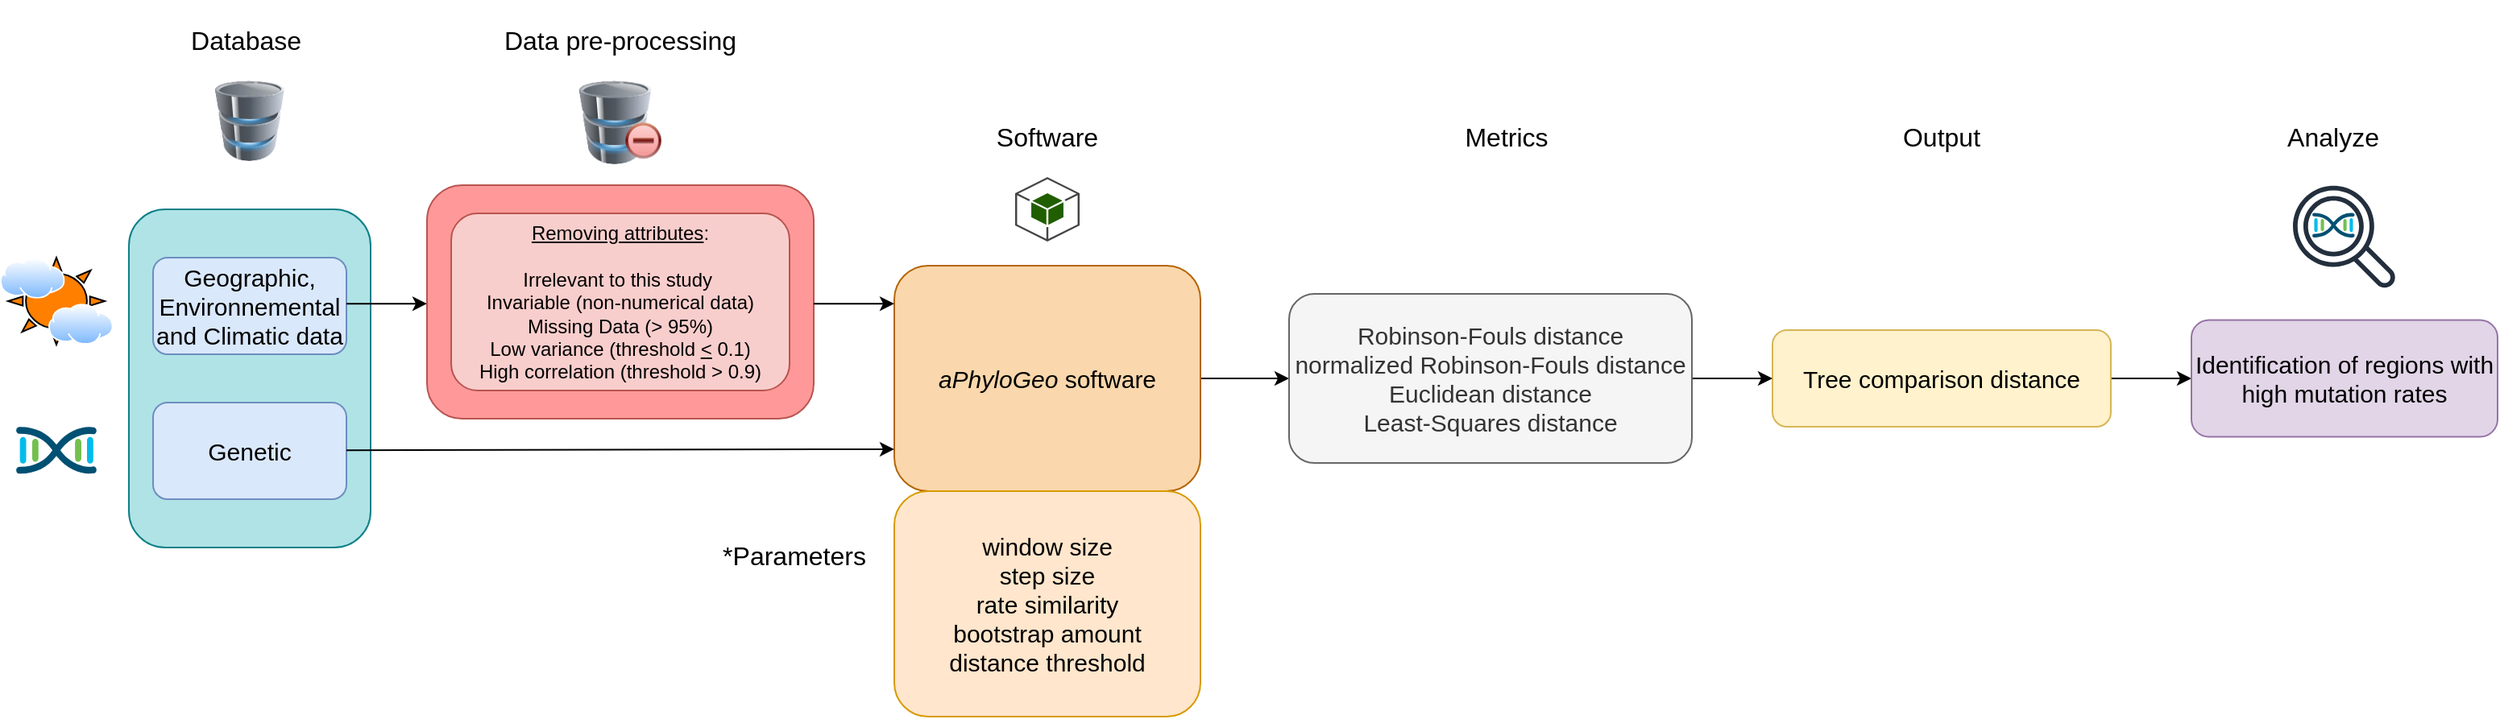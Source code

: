 <mxfile version="24.6.5" type="github">
  <diagram name="Page-1" id="-rFiT2QOCS_2W7RfbsIS">
    <mxGraphModel dx="1462" dy="330" grid="1" gridSize="10" guides="1" tooltips="1" connect="1" arrows="1" fold="1" page="1" pageScale="1" pageWidth="827" pageHeight="1169" math="0" shadow="0">
      <root>
        <mxCell id="0" />
        <mxCell id="1" parent="0" />
        <mxCell id="SzXXKODQA_d7fAglRIwC-2" value="" style="rounded=1;whiteSpace=wrap;html=1;fillColor=#FF9999;strokeColor=#b85450;arcSize=15;" vertex="1" parent="1">
          <mxGeometry x="255" y="195" width="240" height="145" as="geometry" />
        </mxCell>
        <mxCell id="SzXXKODQA_d7fAglRIwC-3" value="" style="rounded=1;whiteSpace=wrap;html=1;fillColor=#b0e3e6;strokeColor=#0e8088;" vertex="1" parent="1">
          <mxGeometry x="70" y="210" width="150" height="210" as="geometry" />
        </mxCell>
        <mxCell id="SzXXKODQA_d7fAglRIwC-4" value="&lt;font style=&quot;font-size: 15px;&quot;&gt;Geographic, Environnemental and Climatic data&lt;/font&gt;" style="rounded=1;whiteSpace=wrap;html=1;fillColor=#dae8fc;strokeColor=#6c8ebf;" vertex="1" parent="1">
          <mxGeometry x="85" y="240" width="120" height="60" as="geometry" />
        </mxCell>
        <mxCell id="SzXXKODQA_d7fAglRIwC-5" value="&lt;font style=&quot;font-size: 15px;&quot;&gt;Genetic&lt;/font&gt;" style="rounded=1;whiteSpace=wrap;html=1;fillColor=#dae8fc;strokeColor=#6c8ebf;" vertex="1" parent="1">
          <mxGeometry x="85" y="330" width="120" height="60" as="geometry" />
        </mxCell>
        <mxCell id="SzXXKODQA_d7fAglRIwC-6" value="&lt;div style=&quot;&quot;&gt;&lt;span style=&quot;background-color: initial;&quot;&gt;&lt;u&gt;Removing attributes&lt;/u&gt;:&lt;/span&gt;&lt;/div&gt;&lt;div style=&quot;&quot;&gt;&lt;span style=&quot;background-color: initial;&quot;&gt;&lt;br&gt;&lt;/span&gt;&lt;/div&gt;&lt;div&gt;&lt;span style=&quot;background-color: initial;&quot;&gt;Irrelevant to this study&amp;nbsp;&lt;/span&gt;&lt;br&gt;&lt;span style=&quot;background-color: initial;&quot;&gt;Invariable (non-numerical data)&lt;/span&gt;&lt;br&gt;&lt;span style=&quot;background-color: initial;&quot;&gt;Missing Data (&amp;gt; 95%)&lt;/span&gt;&lt;br&gt;&lt;span style=&quot;background-color: initial;&quot;&gt;Low variance (threshold&amp;nbsp;&lt;/span&gt;&lt;u style=&quot;background-color: initial;&quot;&gt;&amp;lt;&lt;/u&gt;&lt;span style=&quot;background-color: initial;&quot;&gt; 0.1)&lt;/span&gt;&lt;br&gt;&lt;/div&gt;&lt;div&gt;&lt;span style=&quot;background-color: initial;&quot;&gt;High correlation (threshold &amp;gt; 0.9)&lt;/span&gt;&lt;/div&gt;" style="rounded=1;whiteSpace=wrap;html=1;fillColor=#f8cecc;strokeColor=#b85450;align=center;" vertex="1" parent="1">
          <mxGeometry x="270" y="212.5" width="210" height="110" as="geometry" />
        </mxCell>
        <mxCell id="SzXXKODQA_d7fAglRIwC-53" value="" style="edgeStyle=orthogonalEdgeStyle;rounded=0;orthogonalLoop=1;jettySize=auto;html=1;" edge="1" parent="1" source="SzXXKODQA_d7fAglRIwC-7" target="SzXXKODQA_d7fAglRIwC-25">
          <mxGeometry relative="1" as="geometry" />
        </mxCell>
        <mxCell id="SzXXKODQA_d7fAglRIwC-7" value="&lt;font style=&quot;font-size: 15px;&quot;&gt;&lt;i&gt;aPhyloGeo&lt;/i&gt; software&lt;/font&gt;" style="rounded=1;whiteSpace=wrap;html=1;fillColor=#fad7ac;strokeColor=#b46504;" vertex="1" parent="1">
          <mxGeometry x="545" y="245" width="190" height="140" as="geometry" />
        </mxCell>
        <mxCell id="SzXXKODQA_d7fAglRIwC-8" value="" style="endArrow=classic;html=1;rounded=0;entryX=0;entryY=0.814;entryDx=0;entryDy=0;entryPerimeter=0;" edge="1" parent="1" target="SzXXKODQA_d7fAglRIwC-7">
          <mxGeometry width="50" height="50" relative="1" as="geometry">
            <mxPoint x="205" y="359.6" as="sourcePoint" />
            <mxPoint x="545" y="359" as="targetPoint" />
          </mxGeometry>
        </mxCell>
        <mxCell id="SzXXKODQA_d7fAglRIwC-9" value="&lt;div style=&quot;margin-top: 0px; margin-bottom: 0px; padding-left: 0px; padding-right: 0px; font-size: 15px;&quot;&gt;&lt;span style=&quot;background-color: initial; font-size: 15px;&quot;&gt;window size&lt;br&gt;&lt;/span&gt;&lt;span style=&quot;background-color: initial; font-size: 15px;&quot;&gt;step size&lt;br&gt;&lt;/span&gt;&lt;span style=&quot;background-color: initial; font-size: 15px;&quot;&gt;rate similarity&lt;/span&gt;&lt;br style=&quot;&quot;&gt;&lt;span style=&quot;background-color: initial; font-size: 15px;&quot;&gt;bootstrap amount&lt;/span&gt;&lt;br style=&quot;&quot;&gt;&lt;span style=&quot;background-color: initial; font-size: 15px;&quot;&gt;distance threshold&lt;/span&gt;&lt;br&gt;&lt;/div&gt;" style="rounded=1;whiteSpace=wrap;html=1;align=center;fillColor=#ffe6cc;strokeColor=#d79b00;" vertex="1" parent="1">
          <mxGeometry x="545" y="385" width="190" height="140" as="geometry" />
        </mxCell>
        <mxCell id="SzXXKODQA_d7fAglRIwC-44" value="" style="edgeStyle=orthogonalEdgeStyle;rounded=0;orthogonalLoop=1;jettySize=auto;html=1;" edge="1" parent="1" source="SzXXKODQA_d7fAglRIwC-12" target="SzXXKODQA_d7fAglRIwC-39">
          <mxGeometry relative="1" as="geometry" />
        </mxCell>
        <mxCell id="SzXXKODQA_d7fAglRIwC-12" value="&lt;font style=&quot;font-size: 15px;&quot;&gt;Tree comparison distance&lt;/font&gt;" style="rounded=1;whiteSpace=wrap;html=1;fillColor=#fff2cc;strokeColor=#d6b656;" vertex="1" parent="1">
          <mxGeometry x="1090" y="285" width="210" height="60" as="geometry" />
        </mxCell>
        <mxCell id="SzXXKODQA_d7fAglRIwC-13" value="Database&amp;nbsp;" style="text;html=1;align=center;verticalAlign=middle;whiteSpace=wrap;rounded=0;fontSize=16;" vertex="1" parent="1">
          <mxGeometry x="115" y="90" width="60" height="30" as="geometry" />
        </mxCell>
        <mxCell id="SzXXKODQA_d7fAglRIwC-14" value="Data pre-processing" style="text;html=1;align=center;verticalAlign=middle;whiteSpace=wrap;rounded=0;fontSize=16;" vertex="1" parent="1">
          <mxGeometry x="300" y="80" width="150" height="50" as="geometry" />
        </mxCell>
        <mxCell id="SzXXKODQA_d7fAglRIwC-15" value="Output" style="text;html=1;align=center;verticalAlign=middle;whiteSpace=wrap;rounded=0;fontSize=16;" vertex="1" parent="1">
          <mxGeometry x="1166.25" y="140" width="57.5" height="50" as="geometry" />
        </mxCell>
        <mxCell id="SzXXKODQA_d7fAglRIwC-16" value="*Parameters" style="text;html=1;align=center;verticalAlign=middle;whiteSpace=wrap;rounded=0;fontSize=16;rotation=0;" vertex="1" parent="1">
          <mxGeometry x="438" y="400" width="90" height="50" as="geometry" />
        </mxCell>
        <mxCell id="SzXXKODQA_d7fAglRIwC-17" value="" style="image;html=1;image=img/lib/clip_art/computers/Database_Minus_128x128.png" vertex="1" parent="1">
          <mxGeometry x="345.75" y="130" width="58.5" height="52" as="geometry" />
        </mxCell>
        <mxCell id="SzXXKODQA_d7fAglRIwC-18" value="" style="image;html=1;image=img/lib/clip_art/computers/Database_128x128.png" vertex="1" parent="1">
          <mxGeometry x="117.5" y="130" width="55" height="50" as="geometry" />
        </mxCell>
        <mxCell id="SzXXKODQA_d7fAglRIwC-19" value="" style="outlineConnect=0;dashed=0;verticalLabelPosition=bottom;verticalAlign=top;align=center;html=1;shape=mxgraph.aws3.android;fillColor=#205E00;gradientColor=none;" vertex="1" parent="1">
          <mxGeometry x="620" y="190" width="40" height="40" as="geometry" />
        </mxCell>
        <mxCell id="SzXXKODQA_d7fAglRIwC-20" value="" style="shape=image;html=1;verticalAlign=top;verticalLabelPosition=bottom;labelBackgroundColor=#ffffff;imageAspect=0;aspect=fixed;image=https://cdn1.iconfinder.com/data/icons/CrystalClear/128x128/apps/package_utilities.png" vertex="1" parent="1">
          <mxGeometry x="459" y="450" width="48" height="48" as="geometry" />
        </mxCell>
        <mxCell id="SzXXKODQA_d7fAglRIwC-21" value="" style="shape=image;html=1;verticalAlign=top;verticalLabelPosition=bottom;labelBackgroundColor=#ffffff;imageAspect=0;aspect=fixed;image=https://cdn2.iconfinder.com/data/icons/css-vol-2/24/list-tree-128.png" vertex="1" parent="1">
          <mxGeometry x="1163" y="195" width="64" height="64" as="geometry" />
        </mxCell>
        <mxCell id="SzXXKODQA_d7fAglRIwC-43" value="" style="edgeStyle=orthogonalEdgeStyle;rounded=0;orthogonalLoop=1;jettySize=auto;html=1;" edge="1" parent="1" source="SzXXKODQA_d7fAglRIwC-25" target="SzXXKODQA_d7fAglRIwC-12">
          <mxGeometry relative="1" as="geometry" />
        </mxCell>
        <mxCell id="SzXXKODQA_d7fAglRIwC-25" value="&lt;div style=&quot;margin-top: 0px; margin-bottom: 0px; padding-left: 0px; padding-right: 0px; font-size: 15px;&quot;&gt;&lt;span style=&quot;background-color: initial; font-size: 15px;&quot;&gt;Robinson-Fouls distance&lt;br&gt;&lt;/span&gt;&lt;span style=&quot;background-color: initial; font-size: 15px;&quot;&gt;normalized Robinson-Fouls distance&lt;br&gt;&lt;/span&gt;&lt;span style=&quot;font-size: 15px;&quot;&gt;Euclidean distance&lt;/span&gt;&lt;br style=&quot;&quot;&gt;&lt;span style=&quot;font-size: 15px;&quot;&gt;Least-Squares distance&lt;/span&gt;&lt;/div&gt;" style="rounded=1;whiteSpace=wrap;html=1;align=center;fillColor=#f5f5f5;strokeColor=#666666;fontColor=#333333;" vertex="1" parent="1">
          <mxGeometry x="790" y="262.5" width="250" height="105" as="geometry" />
        </mxCell>
        <mxCell id="SzXXKODQA_d7fAglRIwC-39" value="&lt;font style=&quot;font-size: 15px;&quot;&gt;Identification of regions with high mutation rates&lt;/font&gt;" style="rounded=1;whiteSpace=wrap;html=1;align=center;fillColor=#e1d5e7;strokeColor=#9673a6;" vertex="1" parent="1">
          <mxGeometry x="1350" y="278.75" width="190" height="72.5" as="geometry" />
        </mxCell>
        <mxCell id="SzXXKODQA_d7fAglRIwC-47" value="" style="shape=image;html=1;verticalAlign=top;verticalLabelPosition=bottom;labelBackgroundColor=#ffffff;imageAspect=0;aspect=fixed;image=https://cdn1.iconfinder.com/data/icons/competitive-strategy-and-corporate-training/512/597_Command_computer_function_process_progress_game_gaming_genres_programing-128.png" vertex="1" parent="1">
          <mxGeometry x="893" y="190" width="64" height="64" as="geometry" />
        </mxCell>
        <mxCell id="SzXXKODQA_d7fAglRIwC-54" value="" style="points=[[0.5,0.37,0],[1,0.09,0],[1,0.9,0],[0,0.08,0],[0,0.91,0],[0.5,0.61,0],[0.045,0.5,0],[0.96,0.5,0]];verticalLabelPosition=bottom;sketch=0;html=1;verticalAlign=top;aspect=fixed;align=center;pointerEvents=1;shape=mxgraph.cisco19.cisco_dna;fillColor=#005073;strokeColor=none;" vertex="1" parent="1">
          <mxGeometry y="345" width="50" height="30" as="geometry" />
        </mxCell>
        <mxCell id="SzXXKODQA_d7fAglRIwC-57" value="" style="verticalLabelPosition=bottom;verticalAlign=top;html=1;shape=mxgraph.basic.sun;fillColor=#FF8000;" vertex="1" parent="1">
          <mxGeometry x="-5" y="240" width="60" height="53.94" as="geometry" />
        </mxCell>
        <mxCell id="SzXXKODQA_d7fAglRIwC-56" value="" style="image;aspect=fixed;perimeter=ellipsePerimeter;html=1;align=center;shadow=0;dashed=0;spacingTop=3;image=img/lib/active_directory/internet_cloud.svg;" vertex="1" parent="1">
          <mxGeometry x="-10" y="240.0" width="40.26" height="25.37" as="geometry" />
        </mxCell>
        <mxCell id="SzXXKODQA_d7fAglRIwC-58" value="Software" style="text;html=1;align=center;verticalAlign=middle;whiteSpace=wrap;rounded=0;fontSize=16;" vertex="1" parent="1">
          <mxGeometry x="565" y="140" width="150" height="50" as="geometry" />
        </mxCell>
        <mxCell id="SzXXKODQA_d7fAglRIwC-59" value="Metrics" style="text;html=1;align=center;verticalAlign=middle;whiteSpace=wrap;rounded=0;fontSize=16;" vertex="1" parent="1">
          <mxGeometry x="850" y="140" width="150" height="50" as="geometry" />
        </mxCell>
        <mxCell id="SzXXKODQA_d7fAglRIwC-61" value="Analyze" style="text;html=1;align=center;verticalAlign=middle;whiteSpace=wrap;rounded=0;fontSize=16;" vertex="1" parent="1">
          <mxGeometry x="1409.42" y="140" width="57.5" height="50" as="geometry" />
        </mxCell>
        <mxCell id="SzXXKODQA_d7fAglRIwC-55" value="" style="points=[[0.5,0.37,0],[1,0.09,0],[1,0.9,0],[0,0.08,0],[0,0.91,0],[0.5,0.61,0],[0.045,0.5,0],[0.96,0.5,0]];verticalLabelPosition=bottom;sketch=0;html=1;verticalAlign=top;aspect=fixed;align=center;pointerEvents=1;shape=mxgraph.cisco19.cisco_dna;fillColor=#005073;strokeColor=none;" vertex="1" parent="1">
          <mxGeometry x="1425.0" y="212.099" width="26.337" height="15.802" as="geometry" />
        </mxCell>
        <mxCell id="SzXXKODQA_d7fAglRIwC-66" value="" style="sketch=0;outlineConnect=0;fontColor=#232F3E;gradientColor=none;fillColor=#232F3D;strokeColor=none;dashed=0;verticalLabelPosition=bottom;verticalAlign=top;align=center;html=1;fontSize=12;fontStyle=0;aspect=fixed;pointerEvents=1;shape=mxgraph.aws4.magnifying_glass_2;" vertex="1" parent="1">
          <mxGeometry x="1413" y="195" width="64" height="64" as="geometry" />
        </mxCell>
        <mxCell id="SzXXKODQA_d7fAglRIwC-67" value="" style="image;aspect=fixed;perimeter=ellipsePerimeter;html=1;align=center;shadow=0;dashed=0;spacingTop=3;image=img/lib/active_directory/internet_cloud.svg;" vertex="1" parent="1">
          <mxGeometry x="20" y="268.57" width="40.26" height="25.37" as="geometry" />
        </mxCell>
        <mxCell id="SzXXKODQA_d7fAglRIwC-74" value="" style="edgeStyle=orthogonalEdgeStyle;rounded=0;orthogonalLoop=1;jettySize=auto;html=1;" edge="1" parent="1">
          <mxGeometry relative="1" as="geometry">
            <mxPoint x="495" y="268.57" as="sourcePoint" />
            <mxPoint x="545" y="268.57" as="targetPoint" />
          </mxGeometry>
        </mxCell>
        <mxCell id="SzXXKODQA_d7fAglRIwC-75" value="" style="edgeStyle=orthogonalEdgeStyle;rounded=0;orthogonalLoop=1;jettySize=auto;html=1;" edge="1" parent="1">
          <mxGeometry relative="1" as="geometry">
            <mxPoint x="205" y="268.57" as="sourcePoint" />
            <mxPoint x="255" y="268.57" as="targetPoint" />
          </mxGeometry>
        </mxCell>
        <mxCell id="SzXXKODQA_d7fAglRIwC-78" style="edgeStyle=orthogonalEdgeStyle;rounded=0;orthogonalLoop=1;jettySize=auto;html=1;exitX=0.5;exitY=1;exitDx=0;exitDy=0;" edge="1" parent="1" source="SzXXKODQA_d7fAglRIwC-2" target="SzXXKODQA_d7fAglRIwC-2">
          <mxGeometry relative="1" as="geometry" />
        </mxCell>
      </root>
    </mxGraphModel>
  </diagram>
</mxfile>
